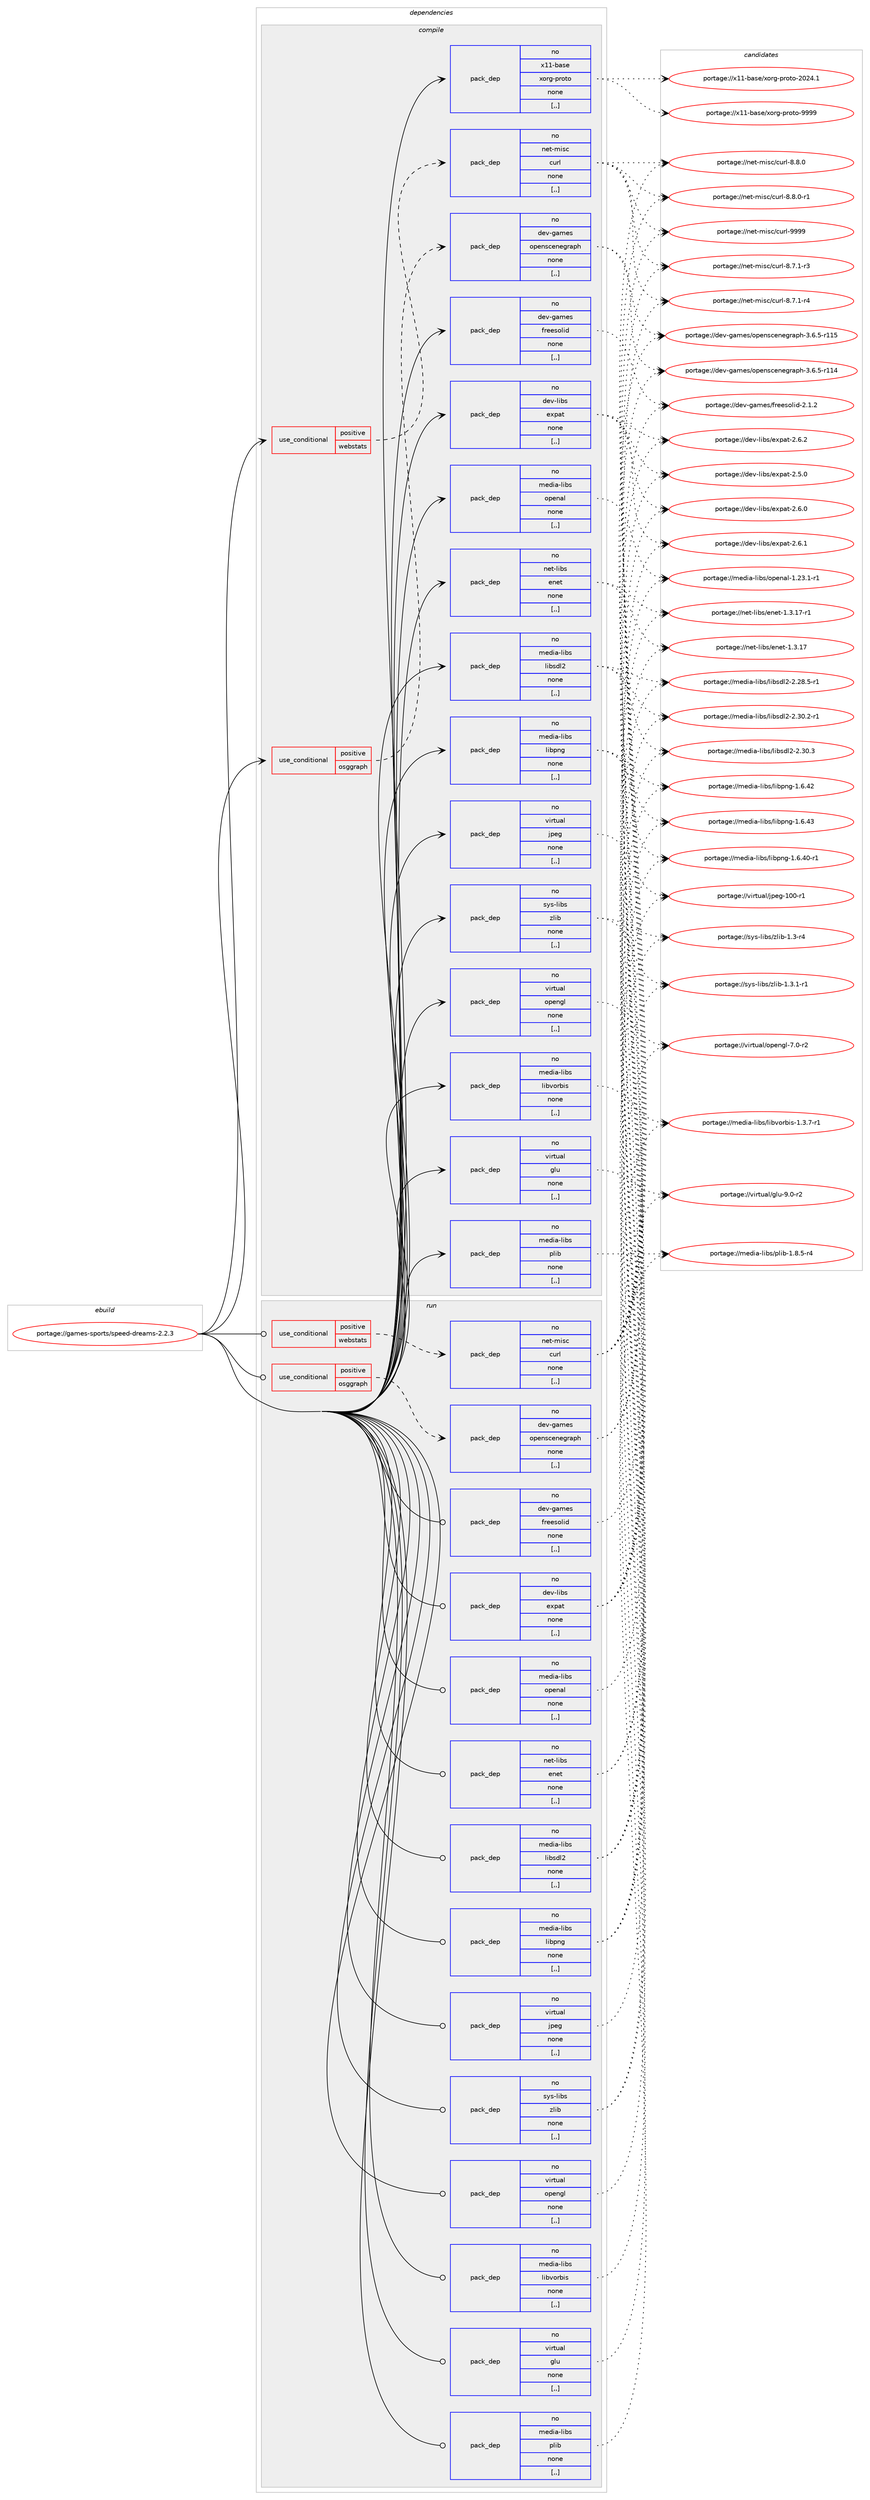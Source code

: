 digraph prolog {

# *************
# Graph options
# *************

newrank=true;
concentrate=true;
compound=true;
graph [rankdir=LR,fontname=Helvetica,fontsize=10,ranksep=1.5];#, ranksep=2.5, nodesep=0.2];
edge  [arrowhead=vee];
node  [fontname=Helvetica,fontsize=10];

# **********
# The ebuild
# **********

subgraph cluster_leftcol {
color=gray;
rank=same;
label=<<i>ebuild</i>>;
id [label="portage://games-sports/speed-dreams-2.2.3", color=red, width=4, href="../games-sports/speed-dreams-2.2.3.svg"];
}

# ****************
# The dependencies
# ****************

subgraph cluster_midcol {
color=gray;
label=<<i>dependencies</i>>;
subgraph cluster_compile {
fillcolor="#eeeeee";
style=filled;
label=<<i>compile</i>>;
subgraph cond63284 {
dependency229440 [label=<<TABLE BORDER="0" CELLBORDER="1" CELLSPACING="0" CELLPADDING="4"><TR><TD ROWSPAN="3" CELLPADDING="10">use_conditional</TD></TR><TR><TD>positive</TD></TR><TR><TD>osggraph</TD></TR></TABLE>>, shape=none, color=red];
subgraph pack164652 {
dependency229441 [label=<<TABLE BORDER="0" CELLBORDER="1" CELLSPACING="0" CELLPADDING="4" WIDTH="220"><TR><TD ROWSPAN="6" CELLPADDING="30">pack_dep</TD></TR><TR><TD WIDTH="110">no</TD></TR><TR><TD>dev-games</TD></TR><TR><TD>openscenegraph</TD></TR><TR><TD>none</TD></TR><TR><TD>[,,]</TD></TR></TABLE>>, shape=none, color=blue];
}
dependency229440:e -> dependency229441:w [weight=20,style="dashed",arrowhead="vee"];
}
id:e -> dependency229440:w [weight=20,style="solid",arrowhead="vee"];
subgraph cond63285 {
dependency229442 [label=<<TABLE BORDER="0" CELLBORDER="1" CELLSPACING="0" CELLPADDING="4"><TR><TD ROWSPAN="3" CELLPADDING="10">use_conditional</TD></TR><TR><TD>positive</TD></TR><TR><TD>webstats</TD></TR></TABLE>>, shape=none, color=red];
subgraph pack164653 {
dependency229443 [label=<<TABLE BORDER="0" CELLBORDER="1" CELLSPACING="0" CELLPADDING="4" WIDTH="220"><TR><TD ROWSPAN="6" CELLPADDING="30">pack_dep</TD></TR><TR><TD WIDTH="110">no</TD></TR><TR><TD>net-misc</TD></TR><TR><TD>curl</TD></TR><TR><TD>none</TD></TR><TR><TD>[,,]</TD></TR></TABLE>>, shape=none, color=blue];
}
dependency229442:e -> dependency229443:w [weight=20,style="dashed",arrowhead="vee"];
}
id:e -> dependency229442:w [weight=20,style="solid",arrowhead="vee"];
subgraph pack164654 {
dependency229444 [label=<<TABLE BORDER="0" CELLBORDER="1" CELLSPACING="0" CELLPADDING="4" WIDTH="220"><TR><TD ROWSPAN="6" CELLPADDING="30">pack_dep</TD></TR><TR><TD WIDTH="110">no</TD></TR><TR><TD>dev-games</TD></TR><TR><TD>freesolid</TD></TR><TR><TD>none</TD></TR><TR><TD>[,,]</TD></TR></TABLE>>, shape=none, color=blue];
}
id:e -> dependency229444:w [weight=20,style="solid",arrowhead="vee"];
subgraph pack164655 {
dependency229445 [label=<<TABLE BORDER="0" CELLBORDER="1" CELLSPACING="0" CELLPADDING="4" WIDTH="220"><TR><TD ROWSPAN="6" CELLPADDING="30">pack_dep</TD></TR><TR><TD WIDTH="110">no</TD></TR><TR><TD>dev-libs</TD></TR><TR><TD>expat</TD></TR><TR><TD>none</TD></TR><TR><TD>[,,]</TD></TR></TABLE>>, shape=none, color=blue];
}
id:e -> dependency229445:w [weight=20,style="solid",arrowhead="vee"];
subgraph pack164656 {
dependency229446 [label=<<TABLE BORDER="0" CELLBORDER="1" CELLSPACING="0" CELLPADDING="4" WIDTH="220"><TR><TD ROWSPAN="6" CELLPADDING="30">pack_dep</TD></TR><TR><TD WIDTH="110">no</TD></TR><TR><TD>media-libs</TD></TR><TR><TD>libpng</TD></TR><TR><TD>none</TD></TR><TR><TD>[,,]</TD></TR></TABLE>>, shape=none, color=blue];
}
id:e -> dependency229446:w [weight=20,style="solid",arrowhead="vee"];
subgraph pack164657 {
dependency229447 [label=<<TABLE BORDER="0" CELLBORDER="1" CELLSPACING="0" CELLPADDING="4" WIDTH="220"><TR><TD ROWSPAN="6" CELLPADDING="30">pack_dep</TD></TR><TR><TD WIDTH="110">no</TD></TR><TR><TD>media-libs</TD></TR><TR><TD>libsdl2</TD></TR><TR><TD>none</TD></TR><TR><TD>[,,]</TD></TR></TABLE>>, shape=none, color=blue];
}
id:e -> dependency229447:w [weight=20,style="solid",arrowhead="vee"];
subgraph pack164658 {
dependency229448 [label=<<TABLE BORDER="0" CELLBORDER="1" CELLSPACING="0" CELLPADDING="4" WIDTH="220"><TR><TD ROWSPAN="6" CELLPADDING="30">pack_dep</TD></TR><TR><TD WIDTH="110">no</TD></TR><TR><TD>media-libs</TD></TR><TR><TD>libvorbis</TD></TR><TR><TD>none</TD></TR><TR><TD>[,,]</TD></TR></TABLE>>, shape=none, color=blue];
}
id:e -> dependency229448:w [weight=20,style="solid",arrowhead="vee"];
subgraph pack164659 {
dependency229449 [label=<<TABLE BORDER="0" CELLBORDER="1" CELLSPACING="0" CELLPADDING="4" WIDTH="220"><TR><TD ROWSPAN="6" CELLPADDING="30">pack_dep</TD></TR><TR><TD WIDTH="110">no</TD></TR><TR><TD>media-libs</TD></TR><TR><TD>openal</TD></TR><TR><TD>none</TD></TR><TR><TD>[,,]</TD></TR></TABLE>>, shape=none, color=blue];
}
id:e -> dependency229449:w [weight=20,style="solid",arrowhead="vee"];
subgraph pack164660 {
dependency229450 [label=<<TABLE BORDER="0" CELLBORDER="1" CELLSPACING="0" CELLPADDING="4" WIDTH="220"><TR><TD ROWSPAN="6" CELLPADDING="30">pack_dep</TD></TR><TR><TD WIDTH="110">no</TD></TR><TR><TD>media-libs</TD></TR><TR><TD>plib</TD></TR><TR><TD>none</TD></TR><TR><TD>[,,]</TD></TR></TABLE>>, shape=none, color=blue];
}
id:e -> dependency229450:w [weight=20,style="solid",arrowhead="vee"];
subgraph pack164661 {
dependency229451 [label=<<TABLE BORDER="0" CELLBORDER="1" CELLSPACING="0" CELLPADDING="4" WIDTH="220"><TR><TD ROWSPAN="6" CELLPADDING="30">pack_dep</TD></TR><TR><TD WIDTH="110">no</TD></TR><TR><TD>net-libs</TD></TR><TR><TD>enet</TD></TR><TR><TD>none</TD></TR><TR><TD>[,,]</TD></TR></TABLE>>, shape=none, color=blue];
}
id:e -> dependency229451:w [weight=20,style="solid",arrowhead="vee"];
subgraph pack164662 {
dependency229452 [label=<<TABLE BORDER="0" CELLBORDER="1" CELLSPACING="0" CELLPADDING="4" WIDTH="220"><TR><TD ROWSPAN="6" CELLPADDING="30">pack_dep</TD></TR><TR><TD WIDTH="110">no</TD></TR><TR><TD>sys-libs</TD></TR><TR><TD>zlib</TD></TR><TR><TD>none</TD></TR><TR><TD>[,,]</TD></TR></TABLE>>, shape=none, color=blue];
}
id:e -> dependency229452:w [weight=20,style="solid",arrowhead="vee"];
subgraph pack164663 {
dependency229453 [label=<<TABLE BORDER="0" CELLBORDER="1" CELLSPACING="0" CELLPADDING="4" WIDTH="220"><TR><TD ROWSPAN="6" CELLPADDING="30">pack_dep</TD></TR><TR><TD WIDTH="110">no</TD></TR><TR><TD>virtual</TD></TR><TR><TD>glu</TD></TR><TR><TD>none</TD></TR><TR><TD>[,,]</TD></TR></TABLE>>, shape=none, color=blue];
}
id:e -> dependency229453:w [weight=20,style="solid",arrowhead="vee"];
subgraph pack164664 {
dependency229454 [label=<<TABLE BORDER="0" CELLBORDER="1" CELLSPACING="0" CELLPADDING="4" WIDTH="220"><TR><TD ROWSPAN="6" CELLPADDING="30">pack_dep</TD></TR><TR><TD WIDTH="110">no</TD></TR><TR><TD>virtual</TD></TR><TR><TD>jpeg</TD></TR><TR><TD>none</TD></TR><TR><TD>[,,]</TD></TR></TABLE>>, shape=none, color=blue];
}
id:e -> dependency229454:w [weight=20,style="solid",arrowhead="vee"];
subgraph pack164665 {
dependency229455 [label=<<TABLE BORDER="0" CELLBORDER="1" CELLSPACING="0" CELLPADDING="4" WIDTH="220"><TR><TD ROWSPAN="6" CELLPADDING="30">pack_dep</TD></TR><TR><TD WIDTH="110">no</TD></TR><TR><TD>virtual</TD></TR><TR><TD>opengl</TD></TR><TR><TD>none</TD></TR><TR><TD>[,,]</TD></TR></TABLE>>, shape=none, color=blue];
}
id:e -> dependency229455:w [weight=20,style="solid",arrowhead="vee"];
subgraph pack164666 {
dependency229456 [label=<<TABLE BORDER="0" CELLBORDER="1" CELLSPACING="0" CELLPADDING="4" WIDTH="220"><TR><TD ROWSPAN="6" CELLPADDING="30">pack_dep</TD></TR><TR><TD WIDTH="110">no</TD></TR><TR><TD>x11-base</TD></TR><TR><TD>xorg-proto</TD></TR><TR><TD>none</TD></TR><TR><TD>[,,]</TD></TR></TABLE>>, shape=none, color=blue];
}
id:e -> dependency229456:w [weight=20,style="solid",arrowhead="vee"];
}
subgraph cluster_compileandrun {
fillcolor="#eeeeee";
style=filled;
label=<<i>compile and run</i>>;
}
subgraph cluster_run {
fillcolor="#eeeeee";
style=filled;
label=<<i>run</i>>;
subgraph cond63286 {
dependency229457 [label=<<TABLE BORDER="0" CELLBORDER="1" CELLSPACING="0" CELLPADDING="4"><TR><TD ROWSPAN="3" CELLPADDING="10">use_conditional</TD></TR><TR><TD>positive</TD></TR><TR><TD>osggraph</TD></TR></TABLE>>, shape=none, color=red];
subgraph pack164667 {
dependency229458 [label=<<TABLE BORDER="0" CELLBORDER="1" CELLSPACING="0" CELLPADDING="4" WIDTH="220"><TR><TD ROWSPAN="6" CELLPADDING="30">pack_dep</TD></TR><TR><TD WIDTH="110">no</TD></TR><TR><TD>dev-games</TD></TR><TR><TD>openscenegraph</TD></TR><TR><TD>none</TD></TR><TR><TD>[,,]</TD></TR></TABLE>>, shape=none, color=blue];
}
dependency229457:e -> dependency229458:w [weight=20,style="dashed",arrowhead="vee"];
}
id:e -> dependency229457:w [weight=20,style="solid",arrowhead="odot"];
subgraph cond63287 {
dependency229459 [label=<<TABLE BORDER="0" CELLBORDER="1" CELLSPACING="0" CELLPADDING="4"><TR><TD ROWSPAN="3" CELLPADDING="10">use_conditional</TD></TR><TR><TD>positive</TD></TR><TR><TD>webstats</TD></TR></TABLE>>, shape=none, color=red];
subgraph pack164668 {
dependency229460 [label=<<TABLE BORDER="0" CELLBORDER="1" CELLSPACING="0" CELLPADDING="4" WIDTH="220"><TR><TD ROWSPAN="6" CELLPADDING="30">pack_dep</TD></TR><TR><TD WIDTH="110">no</TD></TR><TR><TD>net-misc</TD></TR><TR><TD>curl</TD></TR><TR><TD>none</TD></TR><TR><TD>[,,]</TD></TR></TABLE>>, shape=none, color=blue];
}
dependency229459:e -> dependency229460:w [weight=20,style="dashed",arrowhead="vee"];
}
id:e -> dependency229459:w [weight=20,style="solid",arrowhead="odot"];
subgraph pack164669 {
dependency229461 [label=<<TABLE BORDER="0" CELLBORDER="1" CELLSPACING="0" CELLPADDING="4" WIDTH="220"><TR><TD ROWSPAN="6" CELLPADDING="30">pack_dep</TD></TR><TR><TD WIDTH="110">no</TD></TR><TR><TD>dev-games</TD></TR><TR><TD>freesolid</TD></TR><TR><TD>none</TD></TR><TR><TD>[,,]</TD></TR></TABLE>>, shape=none, color=blue];
}
id:e -> dependency229461:w [weight=20,style="solid",arrowhead="odot"];
subgraph pack164670 {
dependency229462 [label=<<TABLE BORDER="0" CELLBORDER="1" CELLSPACING="0" CELLPADDING="4" WIDTH="220"><TR><TD ROWSPAN="6" CELLPADDING="30">pack_dep</TD></TR><TR><TD WIDTH="110">no</TD></TR><TR><TD>dev-libs</TD></TR><TR><TD>expat</TD></TR><TR><TD>none</TD></TR><TR><TD>[,,]</TD></TR></TABLE>>, shape=none, color=blue];
}
id:e -> dependency229462:w [weight=20,style="solid",arrowhead="odot"];
subgraph pack164671 {
dependency229463 [label=<<TABLE BORDER="0" CELLBORDER="1" CELLSPACING="0" CELLPADDING="4" WIDTH="220"><TR><TD ROWSPAN="6" CELLPADDING="30">pack_dep</TD></TR><TR><TD WIDTH="110">no</TD></TR><TR><TD>media-libs</TD></TR><TR><TD>libpng</TD></TR><TR><TD>none</TD></TR><TR><TD>[,,]</TD></TR></TABLE>>, shape=none, color=blue];
}
id:e -> dependency229463:w [weight=20,style="solid",arrowhead="odot"];
subgraph pack164672 {
dependency229464 [label=<<TABLE BORDER="0" CELLBORDER="1" CELLSPACING="0" CELLPADDING="4" WIDTH="220"><TR><TD ROWSPAN="6" CELLPADDING="30">pack_dep</TD></TR><TR><TD WIDTH="110">no</TD></TR><TR><TD>media-libs</TD></TR><TR><TD>libsdl2</TD></TR><TR><TD>none</TD></TR><TR><TD>[,,]</TD></TR></TABLE>>, shape=none, color=blue];
}
id:e -> dependency229464:w [weight=20,style="solid",arrowhead="odot"];
subgraph pack164673 {
dependency229465 [label=<<TABLE BORDER="0" CELLBORDER="1" CELLSPACING="0" CELLPADDING="4" WIDTH="220"><TR><TD ROWSPAN="6" CELLPADDING="30">pack_dep</TD></TR><TR><TD WIDTH="110">no</TD></TR><TR><TD>media-libs</TD></TR><TR><TD>libvorbis</TD></TR><TR><TD>none</TD></TR><TR><TD>[,,]</TD></TR></TABLE>>, shape=none, color=blue];
}
id:e -> dependency229465:w [weight=20,style="solid",arrowhead="odot"];
subgraph pack164674 {
dependency229466 [label=<<TABLE BORDER="0" CELLBORDER="1" CELLSPACING="0" CELLPADDING="4" WIDTH="220"><TR><TD ROWSPAN="6" CELLPADDING="30">pack_dep</TD></TR><TR><TD WIDTH="110">no</TD></TR><TR><TD>media-libs</TD></TR><TR><TD>openal</TD></TR><TR><TD>none</TD></TR><TR><TD>[,,]</TD></TR></TABLE>>, shape=none, color=blue];
}
id:e -> dependency229466:w [weight=20,style="solid",arrowhead="odot"];
subgraph pack164675 {
dependency229467 [label=<<TABLE BORDER="0" CELLBORDER="1" CELLSPACING="0" CELLPADDING="4" WIDTH="220"><TR><TD ROWSPAN="6" CELLPADDING="30">pack_dep</TD></TR><TR><TD WIDTH="110">no</TD></TR><TR><TD>media-libs</TD></TR><TR><TD>plib</TD></TR><TR><TD>none</TD></TR><TR><TD>[,,]</TD></TR></TABLE>>, shape=none, color=blue];
}
id:e -> dependency229467:w [weight=20,style="solid",arrowhead="odot"];
subgraph pack164676 {
dependency229468 [label=<<TABLE BORDER="0" CELLBORDER="1" CELLSPACING="0" CELLPADDING="4" WIDTH="220"><TR><TD ROWSPAN="6" CELLPADDING="30">pack_dep</TD></TR><TR><TD WIDTH="110">no</TD></TR><TR><TD>net-libs</TD></TR><TR><TD>enet</TD></TR><TR><TD>none</TD></TR><TR><TD>[,,]</TD></TR></TABLE>>, shape=none, color=blue];
}
id:e -> dependency229468:w [weight=20,style="solid",arrowhead="odot"];
subgraph pack164677 {
dependency229469 [label=<<TABLE BORDER="0" CELLBORDER="1" CELLSPACING="0" CELLPADDING="4" WIDTH="220"><TR><TD ROWSPAN="6" CELLPADDING="30">pack_dep</TD></TR><TR><TD WIDTH="110">no</TD></TR><TR><TD>sys-libs</TD></TR><TR><TD>zlib</TD></TR><TR><TD>none</TD></TR><TR><TD>[,,]</TD></TR></TABLE>>, shape=none, color=blue];
}
id:e -> dependency229469:w [weight=20,style="solid",arrowhead="odot"];
subgraph pack164678 {
dependency229470 [label=<<TABLE BORDER="0" CELLBORDER="1" CELLSPACING="0" CELLPADDING="4" WIDTH="220"><TR><TD ROWSPAN="6" CELLPADDING="30">pack_dep</TD></TR><TR><TD WIDTH="110">no</TD></TR><TR><TD>virtual</TD></TR><TR><TD>glu</TD></TR><TR><TD>none</TD></TR><TR><TD>[,,]</TD></TR></TABLE>>, shape=none, color=blue];
}
id:e -> dependency229470:w [weight=20,style="solid",arrowhead="odot"];
subgraph pack164679 {
dependency229471 [label=<<TABLE BORDER="0" CELLBORDER="1" CELLSPACING="0" CELLPADDING="4" WIDTH="220"><TR><TD ROWSPAN="6" CELLPADDING="30">pack_dep</TD></TR><TR><TD WIDTH="110">no</TD></TR><TR><TD>virtual</TD></TR><TR><TD>jpeg</TD></TR><TR><TD>none</TD></TR><TR><TD>[,,]</TD></TR></TABLE>>, shape=none, color=blue];
}
id:e -> dependency229471:w [weight=20,style="solid",arrowhead="odot"];
subgraph pack164680 {
dependency229472 [label=<<TABLE BORDER="0" CELLBORDER="1" CELLSPACING="0" CELLPADDING="4" WIDTH="220"><TR><TD ROWSPAN="6" CELLPADDING="30">pack_dep</TD></TR><TR><TD WIDTH="110">no</TD></TR><TR><TD>virtual</TD></TR><TR><TD>opengl</TD></TR><TR><TD>none</TD></TR><TR><TD>[,,]</TD></TR></TABLE>>, shape=none, color=blue];
}
id:e -> dependency229472:w [weight=20,style="solid",arrowhead="odot"];
}
}

# **************
# The candidates
# **************

subgraph cluster_choices {
rank=same;
color=gray;
label=<<i>candidates</i>>;

subgraph choice164652 {
color=black;
nodesep=1;
choice100101118451039710910111547111112101110115991011101011031149711210445514654465345114494952 [label="portage://dev-games/openscenegraph-3.6.5-r114", color=red, width=4,href="../dev-games/openscenegraph-3.6.5-r114.svg"];
choice100101118451039710910111547111112101110115991011101011031149711210445514654465345114494953 [label="portage://dev-games/openscenegraph-3.6.5-r115", color=red, width=4,href="../dev-games/openscenegraph-3.6.5-r115.svg"];
dependency229441:e -> choice100101118451039710910111547111112101110115991011101011031149711210445514654465345114494952:w [style=dotted,weight="100"];
dependency229441:e -> choice100101118451039710910111547111112101110115991011101011031149711210445514654465345114494953:w [style=dotted,weight="100"];
}
subgraph choice164653 {
color=black;
nodesep=1;
choice110101116451091051159947991171141084556465546494511451 [label="portage://net-misc/curl-8.7.1-r3", color=red, width=4,href="../net-misc/curl-8.7.1-r3.svg"];
choice110101116451091051159947991171141084556465546494511452 [label="portage://net-misc/curl-8.7.1-r4", color=red, width=4,href="../net-misc/curl-8.7.1-r4.svg"];
choice11010111645109105115994799117114108455646564648 [label="portage://net-misc/curl-8.8.0", color=red, width=4,href="../net-misc/curl-8.8.0.svg"];
choice110101116451091051159947991171141084556465646484511449 [label="portage://net-misc/curl-8.8.0-r1", color=red, width=4,href="../net-misc/curl-8.8.0-r1.svg"];
choice110101116451091051159947991171141084557575757 [label="portage://net-misc/curl-9999", color=red, width=4,href="../net-misc/curl-9999.svg"];
dependency229443:e -> choice110101116451091051159947991171141084556465546494511451:w [style=dotted,weight="100"];
dependency229443:e -> choice110101116451091051159947991171141084556465546494511452:w [style=dotted,weight="100"];
dependency229443:e -> choice11010111645109105115994799117114108455646564648:w [style=dotted,weight="100"];
dependency229443:e -> choice110101116451091051159947991171141084556465646484511449:w [style=dotted,weight="100"];
dependency229443:e -> choice110101116451091051159947991171141084557575757:w [style=dotted,weight="100"];
}
subgraph choice164654 {
color=black;
nodesep=1;
choice100101118451039710910111547102114101101115111108105100455046494650 [label="portage://dev-games/freesolid-2.1.2", color=red, width=4,href="../dev-games/freesolid-2.1.2.svg"];
dependency229444:e -> choice100101118451039710910111547102114101101115111108105100455046494650:w [style=dotted,weight="100"];
}
subgraph choice164655 {
color=black;
nodesep=1;
choice10010111845108105981154710112011297116455046534648 [label="portage://dev-libs/expat-2.5.0", color=red, width=4,href="../dev-libs/expat-2.5.0.svg"];
choice10010111845108105981154710112011297116455046544648 [label="portage://dev-libs/expat-2.6.0", color=red, width=4,href="../dev-libs/expat-2.6.0.svg"];
choice10010111845108105981154710112011297116455046544649 [label="portage://dev-libs/expat-2.6.1", color=red, width=4,href="../dev-libs/expat-2.6.1.svg"];
choice10010111845108105981154710112011297116455046544650 [label="portage://dev-libs/expat-2.6.2", color=red, width=4,href="../dev-libs/expat-2.6.2.svg"];
dependency229445:e -> choice10010111845108105981154710112011297116455046534648:w [style=dotted,weight="100"];
dependency229445:e -> choice10010111845108105981154710112011297116455046544648:w [style=dotted,weight="100"];
dependency229445:e -> choice10010111845108105981154710112011297116455046544649:w [style=dotted,weight="100"];
dependency229445:e -> choice10010111845108105981154710112011297116455046544650:w [style=dotted,weight="100"];
}
subgraph choice164656 {
color=black;
nodesep=1;
choice1091011001059745108105981154710810598112110103454946544652484511449 [label="portage://media-libs/libpng-1.6.40-r1", color=red, width=4,href="../media-libs/libpng-1.6.40-r1.svg"];
choice109101100105974510810598115471081059811211010345494654465250 [label="portage://media-libs/libpng-1.6.42", color=red, width=4,href="../media-libs/libpng-1.6.42.svg"];
choice109101100105974510810598115471081059811211010345494654465251 [label="portage://media-libs/libpng-1.6.43", color=red, width=4,href="../media-libs/libpng-1.6.43.svg"];
dependency229446:e -> choice1091011001059745108105981154710810598112110103454946544652484511449:w [style=dotted,weight="100"];
dependency229446:e -> choice109101100105974510810598115471081059811211010345494654465250:w [style=dotted,weight="100"];
dependency229446:e -> choice109101100105974510810598115471081059811211010345494654465251:w [style=dotted,weight="100"];
}
subgraph choice164657 {
color=black;
nodesep=1;
choice109101100105974510810598115471081059811510010850455046505646534511449 [label="portage://media-libs/libsdl2-2.28.5-r1", color=red, width=4,href="../media-libs/libsdl2-2.28.5-r1.svg"];
choice109101100105974510810598115471081059811510010850455046514846504511449 [label="portage://media-libs/libsdl2-2.30.2-r1", color=red, width=4,href="../media-libs/libsdl2-2.30.2-r1.svg"];
choice10910110010597451081059811547108105981151001085045504651484651 [label="portage://media-libs/libsdl2-2.30.3", color=red, width=4,href="../media-libs/libsdl2-2.30.3.svg"];
dependency229447:e -> choice109101100105974510810598115471081059811510010850455046505646534511449:w [style=dotted,weight="100"];
dependency229447:e -> choice109101100105974510810598115471081059811510010850455046514846504511449:w [style=dotted,weight="100"];
dependency229447:e -> choice10910110010597451081059811547108105981151001085045504651484651:w [style=dotted,weight="100"];
}
subgraph choice164658 {
color=black;
nodesep=1;
choice1091011001059745108105981154710810598118111114981051154549465146554511449 [label="portage://media-libs/libvorbis-1.3.7-r1", color=red, width=4,href="../media-libs/libvorbis-1.3.7-r1.svg"];
dependency229448:e -> choice1091011001059745108105981154710810598118111114981051154549465146554511449:w [style=dotted,weight="100"];
}
subgraph choice164659 {
color=black;
nodesep=1;
choice1091011001059745108105981154711111210111097108454946505146494511449 [label="portage://media-libs/openal-1.23.1-r1", color=red, width=4,href="../media-libs/openal-1.23.1-r1.svg"];
dependency229449:e -> choice1091011001059745108105981154711111210111097108454946505146494511449:w [style=dotted,weight="100"];
}
subgraph choice164660 {
color=black;
nodesep=1;
choice10910110010597451081059811547112108105984549465646534511452 [label="portage://media-libs/plib-1.8.5-r4", color=red, width=4,href="../media-libs/plib-1.8.5-r4.svg"];
dependency229450:e -> choice10910110010597451081059811547112108105984549465646534511452:w [style=dotted,weight="100"];
}
subgraph choice164661 {
color=black;
nodesep=1;
choice11010111645108105981154710111010111645494651464955 [label="portage://net-libs/enet-1.3.17", color=red, width=4,href="../net-libs/enet-1.3.17.svg"];
choice110101116451081059811547101110101116454946514649554511449 [label="portage://net-libs/enet-1.3.17-r1", color=red, width=4,href="../net-libs/enet-1.3.17-r1.svg"];
dependency229451:e -> choice11010111645108105981154710111010111645494651464955:w [style=dotted,weight="100"];
dependency229451:e -> choice110101116451081059811547101110101116454946514649554511449:w [style=dotted,weight="100"];
}
subgraph choice164662 {
color=black;
nodesep=1;
choice11512111545108105981154712210810598454946514511452 [label="portage://sys-libs/zlib-1.3-r4", color=red, width=4,href="../sys-libs/zlib-1.3-r4.svg"];
choice115121115451081059811547122108105984549465146494511449 [label="portage://sys-libs/zlib-1.3.1-r1", color=red, width=4,href="../sys-libs/zlib-1.3.1-r1.svg"];
dependency229452:e -> choice11512111545108105981154712210810598454946514511452:w [style=dotted,weight="100"];
dependency229452:e -> choice115121115451081059811547122108105984549465146494511449:w [style=dotted,weight="100"];
}
subgraph choice164663 {
color=black;
nodesep=1;
choice1181051141161179710847103108117455746484511450 [label="portage://virtual/glu-9.0-r2", color=red, width=4,href="../virtual/glu-9.0-r2.svg"];
dependency229453:e -> choice1181051141161179710847103108117455746484511450:w [style=dotted,weight="100"];
}
subgraph choice164664 {
color=black;
nodesep=1;
choice1181051141161179710847106112101103454948484511449 [label="portage://virtual/jpeg-100-r1", color=red, width=4,href="../virtual/jpeg-100-r1.svg"];
dependency229454:e -> choice1181051141161179710847106112101103454948484511449:w [style=dotted,weight="100"];
}
subgraph choice164665 {
color=black;
nodesep=1;
choice1181051141161179710847111112101110103108455546484511450 [label="portage://virtual/opengl-7.0-r2", color=red, width=4,href="../virtual/opengl-7.0-r2.svg"];
dependency229455:e -> choice1181051141161179710847111112101110103108455546484511450:w [style=dotted,weight="100"];
}
subgraph choice164666 {
color=black;
nodesep=1;
choice1204949459897115101471201111141034511211411111611145504850524649 [label="portage://x11-base/xorg-proto-2024.1", color=red, width=4,href="../x11-base/xorg-proto-2024.1.svg"];
choice120494945989711510147120111114103451121141111161114557575757 [label="portage://x11-base/xorg-proto-9999", color=red, width=4,href="../x11-base/xorg-proto-9999.svg"];
dependency229456:e -> choice1204949459897115101471201111141034511211411111611145504850524649:w [style=dotted,weight="100"];
dependency229456:e -> choice120494945989711510147120111114103451121141111161114557575757:w [style=dotted,weight="100"];
}
subgraph choice164667 {
color=black;
nodesep=1;
choice100101118451039710910111547111112101110115991011101011031149711210445514654465345114494952 [label="portage://dev-games/openscenegraph-3.6.5-r114", color=red, width=4,href="../dev-games/openscenegraph-3.6.5-r114.svg"];
choice100101118451039710910111547111112101110115991011101011031149711210445514654465345114494953 [label="portage://dev-games/openscenegraph-3.6.5-r115", color=red, width=4,href="../dev-games/openscenegraph-3.6.5-r115.svg"];
dependency229458:e -> choice100101118451039710910111547111112101110115991011101011031149711210445514654465345114494952:w [style=dotted,weight="100"];
dependency229458:e -> choice100101118451039710910111547111112101110115991011101011031149711210445514654465345114494953:w [style=dotted,weight="100"];
}
subgraph choice164668 {
color=black;
nodesep=1;
choice110101116451091051159947991171141084556465546494511451 [label="portage://net-misc/curl-8.7.1-r3", color=red, width=4,href="../net-misc/curl-8.7.1-r3.svg"];
choice110101116451091051159947991171141084556465546494511452 [label="portage://net-misc/curl-8.7.1-r4", color=red, width=4,href="../net-misc/curl-8.7.1-r4.svg"];
choice11010111645109105115994799117114108455646564648 [label="portage://net-misc/curl-8.8.0", color=red, width=4,href="../net-misc/curl-8.8.0.svg"];
choice110101116451091051159947991171141084556465646484511449 [label="portage://net-misc/curl-8.8.0-r1", color=red, width=4,href="../net-misc/curl-8.8.0-r1.svg"];
choice110101116451091051159947991171141084557575757 [label="portage://net-misc/curl-9999", color=red, width=4,href="../net-misc/curl-9999.svg"];
dependency229460:e -> choice110101116451091051159947991171141084556465546494511451:w [style=dotted,weight="100"];
dependency229460:e -> choice110101116451091051159947991171141084556465546494511452:w [style=dotted,weight="100"];
dependency229460:e -> choice11010111645109105115994799117114108455646564648:w [style=dotted,weight="100"];
dependency229460:e -> choice110101116451091051159947991171141084556465646484511449:w [style=dotted,weight="100"];
dependency229460:e -> choice110101116451091051159947991171141084557575757:w [style=dotted,weight="100"];
}
subgraph choice164669 {
color=black;
nodesep=1;
choice100101118451039710910111547102114101101115111108105100455046494650 [label="portage://dev-games/freesolid-2.1.2", color=red, width=4,href="../dev-games/freesolid-2.1.2.svg"];
dependency229461:e -> choice100101118451039710910111547102114101101115111108105100455046494650:w [style=dotted,weight="100"];
}
subgraph choice164670 {
color=black;
nodesep=1;
choice10010111845108105981154710112011297116455046534648 [label="portage://dev-libs/expat-2.5.0", color=red, width=4,href="../dev-libs/expat-2.5.0.svg"];
choice10010111845108105981154710112011297116455046544648 [label="portage://dev-libs/expat-2.6.0", color=red, width=4,href="../dev-libs/expat-2.6.0.svg"];
choice10010111845108105981154710112011297116455046544649 [label="portage://dev-libs/expat-2.6.1", color=red, width=4,href="../dev-libs/expat-2.6.1.svg"];
choice10010111845108105981154710112011297116455046544650 [label="portage://dev-libs/expat-2.6.2", color=red, width=4,href="../dev-libs/expat-2.6.2.svg"];
dependency229462:e -> choice10010111845108105981154710112011297116455046534648:w [style=dotted,weight="100"];
dependency229462:e -> choice10010111845108105981154710112011297116455046544648:w [style=dotted,weight="100"];
dependency229462:e -> choice10010111845108105981154710112011297116455046544649:w [style=dotted,weight="100"];
dependency229462:e -> choice10010111845108105981154710112011297116455046544650:w [style=dotted,weight="100"];
}
subgraph choice164671 {
color=black;
nodesep=1;
choice1091011001059745108105981154710810598112110103454946544652484511449 [label="portage://media-libs/libpng-1.6.40-r1", color=red, width=4,href="../media-libs/libpng-1.6.40-r1.svg"];
choice109101100105974510810598115471081059811211010345494654465250 [label="portage://media-libs/libpng-1.6.42", color=red, width=4,href="../media-libs/libpng-1.6.42.svg"];
choice109101100105974510810598115471081059811211010345494654465251 [label="portage://media-libs/libpng-1.6.43", color=red, width=4,href="../media-libs/libpng-1.6.43.svg"];
dependency229463:e -> choice1091011001059745108105981154710810598112110103454946544652484511449:w [style=dotted,weight="100"];
dependency229463:e -> choice109101100105974510810598115471081059811211010345494654465250:w [style=dotted,weight="100"];
dependency229463:e -> choice109101100105974510810598115471081059811211010345494654465251:w [style=dotted,weight="100"];
}
subgraph choice164672 {
color=black;
nodesep=1;
choice109101100105974510810598115471081059811510010850455046505646534511449 [label="portage://media-libs/libsdl2-2.28.5-r1", color=red, width=4,href="../media-libs/libsdl2-2.28.5-r1.svg"];
choice109101100105974510810598115471081059811510010850455046514846504511449 [label="portage://media-libs/libsdl2-2.30.2-r1", color=red, width=4,href="../media-libs/libsdl2-2.30.2-r1.svg"];
choice10910110010597451081059811547108105981151001085045504651484651 [label="portage://media-libs/libsdl2-2.30.3", color=red, width=4,href="../media-libs/libsdl2-2.30.3.svg"];
dependency229464:e -> choice109101100105974510810598115471081059811510010850455046505646534511449:w [style=dotted,weight="100"];
dependency229464:e -> choice109101100105974510810598115471081059811510010850455046514846504511449:w [style=dotted,weight="100"];
dependency229464:e -> choice10910110010597451081059811547108105981151001085045504651484651:w [style=dotted,weight="100"];
}
subgraph choice164673 {
color=black;
nodesep=1;
choice1091011001059745108105981154710810598118111114981051154549465146554511449 [label="portage://media-libs/libvorbis-1.3.7-r1", color=red, width=4,href="../media-libs/libvorbis-1.3.7-r1.svg"];
dependency229465:e -> choice1091011001059745108105981154710810598118111114981051154549465146554511449:w [style=dotted,weight="100"];
}
subgraph choice164674 {
color=black;
nodesep=1;
choice1091011001059745108105981154711111210111097108454946505146494511449 [label="portage://media-libs/openal-1.23.1-r1", color=red, width=4,href="../media-libs/openal-1.23.1-r1.svg"];
dependency229466:e -> choice1091011001059745108105981154711111210111097108454946505146494511449:w [style=dotted,weight="100"];
}
subgraph choice164675 {
color=black;
nodesep=1;
choice10910110010597451081059811547112108105984549465646534511452 [label="portage://media-libs/plib-1.8.5-r4", color=red, width=4,href="../media-libs/plib-1.8.5-r4.svg"];
dependency229467:e -> choice10910110010597451081059811547112108105984549465646534511452:w [style=dotted,weight="100"];
}
subgraph choice164676 {
color=black;
nodesep=1;
choice11010111645108105981154710111010111645494651464955 [label="portage://net-libs/enet-1.3.17", color=red, width=4,href="../net-libs/enet-1.3.17.svg"];
choice110101116451081059811547101110101116454946514649554511449 [label="portage://net-libs/enet-1.3.17-r1", color=red, width=4,href="../net-libs/enet-1.3.17-r1.svg"];
dependency229468:e -> choice11010111645108105981154710111010111645494651464955:w [style=dotted,weight="100"];
dependency229468:e -> choice110101116451081059811547101110101116454946514649554511449:w [style=dotted,weight="100"];
}
subgraph choice164677 {
color=black;
nodesep=1;
choice11512111545108105981154712210810598454946514511452 [label="portage://sys-libs/zlib-1.3-r4", color=red, width=4,href="../sys-libs/zlib-1.3-r4.svg"];
choice115121115451081059811547122108105984549465146494511449 [label="portage://sys-libs/zlib-1.3.1-r1", color=red, width=4,href="../sys-libs/zlib-1.3.1-r1.svg"];
dependency229469:e -> choice11512111545108105981154712210810598454946514511452:w [style=dotted,weight="100"];
dependency229469:e -> choice115121115451081059811547122108105984549465146494511449:w [style=dotted,weight="100"];
}
subgraph choice164678 {
color=black;
nodesep=1;
choice1181051141161179710847103108117455746484511450 [label="portage://virtual/glu-9.0-r2", color=red, width=4,href="../virtual/glu-9.0-r2.svg"];
dependency229470:e -> choice1181051141161179710847103108117455746484511450:w [style=dotted,weight="100"];
}
subgraph choice164679 {
color=black;
nodesep=1;
choice1181051141161179710847106112101103454948484511449 [label="portage://virtual/jpeg-100-r1", color=red, width=4,href="../virtual/jpeg-100-r1.svg"];
dependency229471:e -> choice1181051141161179710847106112101103454948484511449:w [style=dotted,weight="100"];
}
subgraph choice164680 {
color=black;
nodesep=1;
choice1181051141161179710847111112101110103108455546484511450 [label="portage://virtual/opengl-7.0-r2", color=red, width=4,href="../virtual/opengl-7.0-r2.svg"];
dependency229472:e -> choice1181051141161179710847111112101110103108455546484511450:w [style=dotted,weight="100"];
}
}

}
